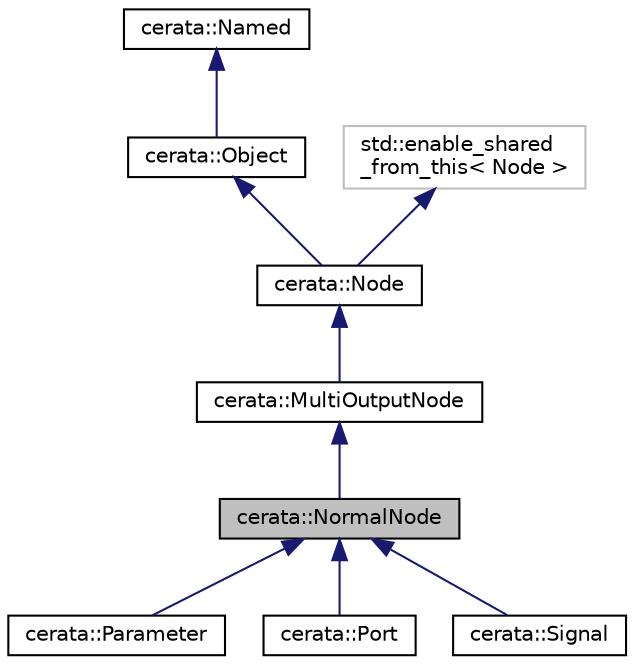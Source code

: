 digraph "cerata::NormalNode"
{
 // LATEX_PDF_SIZE
  edge [fontname="Helvetica",fontsize="10",labelfontname="Helvetica",labelfontsize="10"];
  node [fontname="Helvetica",fontsize="10",shape=record];
  Node1 [label="cerata::NormalNode",height=0.2,width=0.4,color="black", fillcolor="grey75", style="filled", fontcolor="black",tooltip="A single-input, multiple-outputs node."];
  Node2 -> Node1 [dir="back",color="midnightblue",fontsize="10",style="solid",fontname="Helvetica"];
  Node2 [label="cerata::MultiOutputNode",height=0.2,width=0.4,color="black", fillcolor="white", style="filled",URL="$structcerata_1_1_multi_output_node.html",tooltip="A no-input, multiple-outputs node."];
  Node3 -> Node2 [dir="back",color="midnightblue",fontsize="10",style="solid",fontname="Helvetica"];
  Node3 [label="cerata::Node",height=0.2,width=0.4,color="black", fillcolor="white", style="filled",URL="$classcerata_1_1_node.html",tooltip="A node."];
  Node4 -> Node3 [dir="back",color="midnightblue",fontsize="10",style="solid",fontname="Helvetica"];
  Node4 [label="cerata::Object",height=0.2,width=0.4,color="black", fillcolor="white", style="filled",URL="$classcerata_1_1_object.html",tooltip="A Cerata Object on a graph."];
  Node5 -> Node4 [dir="back",color="midnightblue",fontsize="10",style="solid",fontname="Helvetica"];
  Node5 [label="cerata::Named",height=0.2,width=0.4,color="black", fillcolor="white", style="filled",URL="$structcerata_1_1_named.html",tooltip="Convenience structure for anything that is named. Names are case-sensitive."];
  Node6 -> Node3 [dir="back",color="midnightblue",fontsize="10",style="solid",fontname="Helvetica"];
  Node6 [label="std::enable_shared\l_from_this\< Node \>",height=0.2,width=0.4,color="grey75", fillcolor="white", style="filled",tooltip=" "];
  Node1 -> Node7 [dir="back",color="midnightblue",fontsize="10",style="solid",fontname="Helvetica"];
  Node7 [label="cerata::Parameter",height=0.2,width=0.4,color="black", fillcolor="white", style="filled",URL="$classcerata_1_1_parameter.html",tooltip="A Parameter node."];
  Node1 -> Node8 [dir="back",color="midnightblue",fontsize="10",style="solid",fontname="Helvetica"];
  Node8 [label="cerata::Port",height=0.2,width=0.4,color="black", fillcolor="white", style="filled",URL="$classcerata_1_1_port.html",tooltip="A port is a terminator node on a graph."];
  Node1 -> Node9 [dir="back",color="midnightblue",fontsize="10",style="solid",fontname="Helvetica"];
  Node9 [label="cerata::Signal",height=0.2,width=0.4,color="black", fillcolor="white", style="filled",URL="$classcerata_1_1_signal.html",tooltip="A Signal Node."];
}
